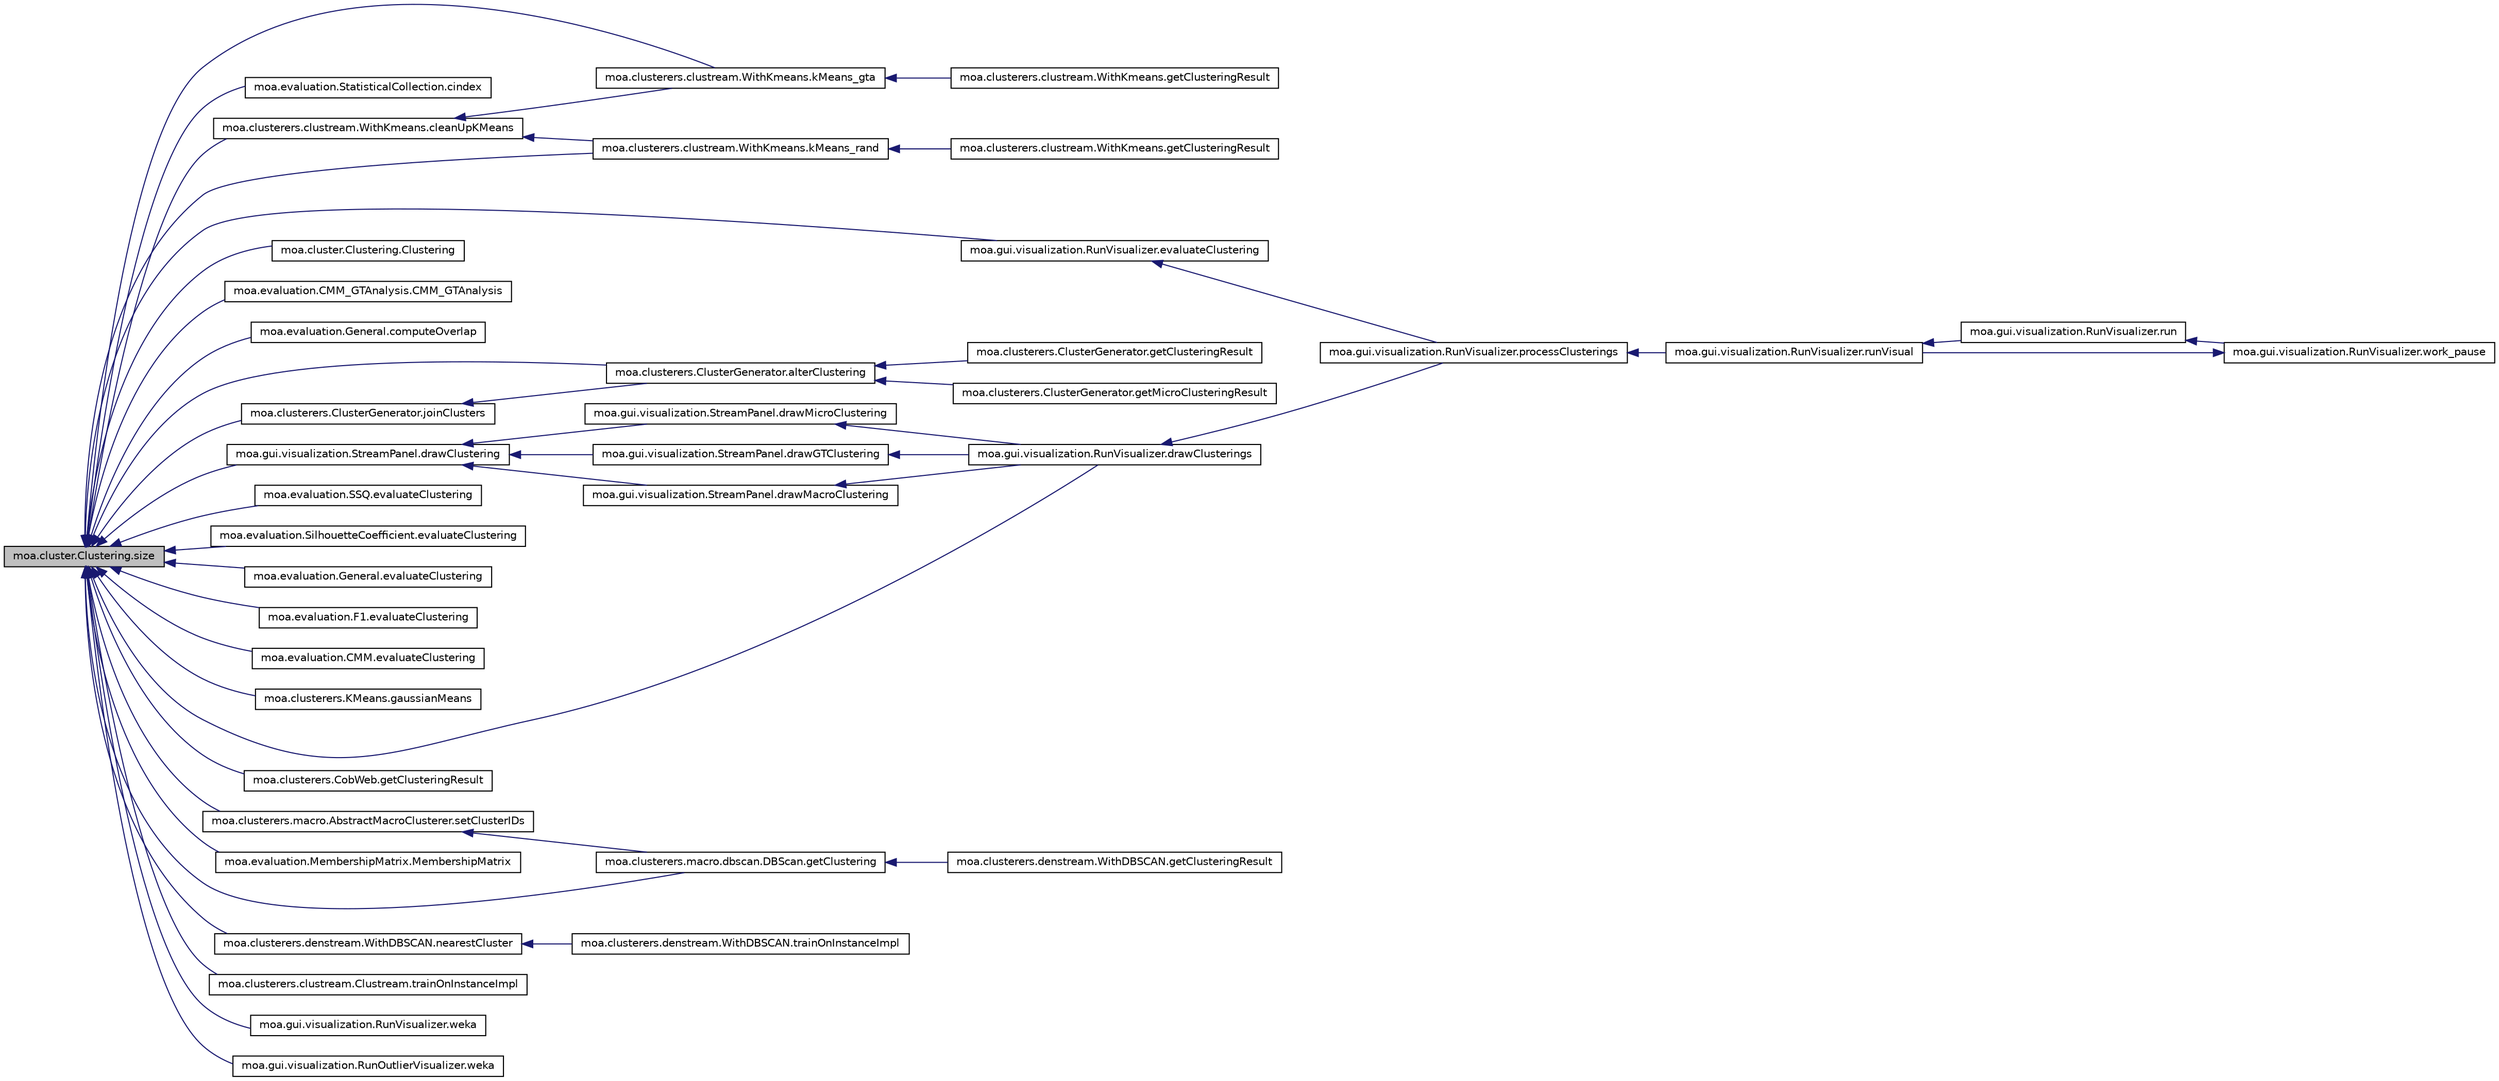 digraph G
{
  edge [fontname="Helvetica",fontsize="10",labelfontname="Helvetica",labelfontsize="10"];
  node [fontname="Helvetica",fontsize="10",shape=record];
  rankdir=LR;
  Node1 [label="moa.cluster.Clustering.size",height=0.2,width=0.4,color="black", fillcolor="grey75", style="filled" fontcolor="black"];
  Node1 -> Node2 [dir=back,color="midnightblue",fontsize="10",style="solid",fontname="Helvetica"];
  Node2 [label="moa.clusterers.ClusterGenerator.alterClustering",height=0.2,width=0.4,color="black", fillcolor="white", style="filled",URL="$classmoa_1_1clusterers_1_1ClusterGenerator.html#aa9e29bb8b41ae1620314b893bededd7f"];
  Node2 -> Node3 [dir=back,color="midnightblue",fontsize="10",style="solid",fontname="Helvetica"];
  Node3 [label="moa.clusterers.ClusterGenerator.getClusteringResult",height=0.2,width=0.4,color="black", fillcolor="white", style="filled",URL="$classmoa_1_1clusterers_1_1ClusterGenerator.html#aca80606f629d508694df3d0fb0d79baf"];
  Node2 -> Node4 [dir=back,color="midnightblue",fontsize="10",style="solid",fontname="Helvetica"];
  Node4 [label="moa.clusterers.ClusterGenerator.getMicroClusteringResult",height=0.2,width=0.4,color="black", fillcolor="white", style="filled",URL="$classmoa_1_1clusterers_1_1ClusterGenerator.html#a6215d938b499e2a77d23d9b2d311cb23"];
  Node1 -> Node5 [dir=back,color="midnightblue",fontsize="10",style="solid",fontname="Helvetica"];
  Node5 [label="moa.evaluation.StatisticalCollection.cindex",height=0.2,width=0.4,color="black", fillcolor="white", style="filled",URL="$classmoa_1_1evaluation_1_1StatisticalCollection.html#afa9235527b2ebfc7ab92938e800fa8e9"];
  Node1 -> Node6 [dir=back,color="midnightblue",fontsize="10",style="solid",fontname="Helvetica"];
  Node6 [label="moa.clusterers.clustream.WithKmeans.cleanUpKMeans",height=0.2,width=0.4,color="black", fillcolor="white", style="filled",URL="$classmoa_1_1clusterers_1_1clustream_1_1WithKmeans.html#ad0c24fc2d4b745e6b8ec3f519d33010b",tooltip="Rearrange the k-means result into a set of CFClusters, cleaning up the redundancies..."];
  Node6 -> Node7 [dir=back,color="midnightblue",fontsize="10",style="solid",fontname="Helvetica"];
  Node7 [label="moa.clusterers.clustream.WithKmeans.kMeans_gta",height=0.2,width=0.4,color="black", fillcolor="white", style="filled",URL="$classmoa_1_1clusterers_1_1clustream_1_1WithKmeans.html#a12cb15e2a4ce6db526147722bb1cfb78",tooltip="k-means of (micro)clusters, with ground-truth-aided initialization."];
  Node7 -> Node8 [dir=back,color="midnightblue",fontsize="10",style="solid",fontname="Helvetica"];
  Node8 [label="moa.clusterers.clustream.WithKmeans.getClusteringResult",height=0.2,width=0.4,color="black", fillcolor="white", style="filled",URL="$classmoa_1_1clusterers_1_1clustream_1_1WithKmeans.html#a9f60a00439545c5cac6e226cb7d8c709"];
  Node6 -> Node9 [dir=back,color="midnightblue",fontsize="10",style="solid",fontname="Helvetica"];
  Node9 [label="moa.clusterers.clustream.WithKmeans.kMeans_rand",height=0.2,width=0.4,color="black", fillcolor="white", style="filled",URL="$classmoa_1_1clusterers_1_1clustream_1_1WithKmeans.html#a29a98db6fec71d1e7e5c588ec5be1c17",tooltip="k-means of (micro)clusters, with randomized initialization."];
  Node9 -> Node10 [dir=back,color="midnightblue",fontsize="10",style="solid",fontname="Helvetica"];
  Node10 [label="moa.clusterers.clustream.WithKmeans.getClusteringResult",height=0.2,width=0.4,color="black", fillcolor="white", style="filled",URL="$classmoa_1_1clusterers_1_1clustream_1_1WithKmeans.html#a6b85e3feac2288ac5f74e9c03a0b70fa"];
  Node1 -> Node11 [dir=back,color="midnightblue",fontsize="10",style="solid",fontname="Helvetica"];
  Node11 [label="moa.cluster.Clustering.Clustering",height=0.2,width=0.4,color="black", fillcolor="white", style="filled",URL="$classmoa_1_1cluster_1_1Clustering.html#ada09cab45d4ef4cffaf9a9afaac09c7a"];
  Node1 -> Node12 [dir=back,color="midnightblue",fontsize="10",style="solid",fontname="Helvetica"];
  Node12 [label="moa.evaluation.CMM_GTAnalysis.CMM_GTAnalysis",height=0.2,width=0.4,color="black", fillcolor="white", style="filled",URL="$classmoa_1_1evaluation_1_1CMM__GTAnalysis.html#af80b5acd2a6d1578a4d3bb13d3e65140"];
  Node1 -> Node13 [dir=back,color="midnightblue",fontsize="10",style="solid",fontname="Helvetica"];
  Node13 [label="moa.evaluation.General.computeOverlap",height=0.2,width=0.4,color="black", fillcolor="white", style="filled",URL="$classmoa_1_1evaluation_1_1General.html#a75456d4a9b8b035cc9d5757e47c8d100"];
  Node1 -> Node14 [dir=back,color="midnightblue",fontsize="10",style="solid",fontname="Helvetica"];
  Node14 [label="moa.gui.visualization.StreamPanel.drawClustering",height=0.2,width=0.4,color="black", fillcolor="white", style="filled",URL="$classmoa_1_1gui_1_1visualization_1_1StreamPanel.html#a168d88c5c0dc4fda9a2495e643bf7207"];
  Node14 -> Node15 [dir=back,color="midnightblue",fontsize="10",style="solid",fontname="Helvetica"];
  Node15 [label="moa.gui.visualization.StreamPanel.drawGTClustering",height=0.2,width=0.4,color="black", fillcolor="white", style="filled",URL="$classmoa_1_1gui_1_1visualization_1_1StreamPanel.html#a8988185291e95b038cc3e2e12e837889"];
  Node15 -> Node16 [dir=back,color="midnightblue",fontsize="10",style="solid",fontname="Helvetica"];
  Node16 [label="moa.gui.visualization.RunVisualizer.drawClusterings",height=0.2,width=0.4,color="black", fillcolor="white", style="filled",URL="$classmoa_1_1gui_1_1visualization_1_1RunVisualizer.html#a1a86658d48e37c8f62929b39a2982ce2"];
  Node16 -> Node17 [dir=back,color="midnightblue",fontsize="10",style="solid",fontname="Helvetica"];
  Node17 [label="moa.gui.visualization.RunVisualizer.processClusterings",height=0.2,width=0.4,color="black", fillcolor="white", style="filled",URL="$classmoa_1_1gui_1_1visualization_1_1RunVisualizer.html#ace13c1243d94edf61592e1d37dd14bd0"];
  Node17 -> Node18 [dir=back,color="midnightblue",fontsize="10",style="solid",fontname="Helvetica"];
  Node18 [label="moa.gui.visualization.RunVisualizer.runVisual",height=0.2,width=0.4,color="black", fillcolor="white", style="filled",URL="$classmoa_1_1gui_1_1visualization_1_1RunVisualizer.html#af40a82de4ae8183b09175d6e7f392203"];
  Node18 -> Node19 [dir=back,color="midnightblue",fontsize="10",style="solid",fontname="Helvetica"];
  Node19 [label="moa.gui.visualization.RunVisualizer.run",height=0.2,width=0.4,color="black", fillcolor="white", style="filled",URL="$classmoa_1_1gui_1_1visualization_1_1RunVisualizer.html#a499a0fbd6f3ec8c5625af2dd15072839"];
  Node19 -> Node20 [dir=back,color="midnightblue",fontsize="10",style="solid",fontname="Helvetica"];
  Node20 [label="moa.gui.visualization.RunVisualizer.work_pause",height=0.2,width=0.4,color="black", fillcolor="white", style="filled",URL="$classmoa_1_1gui_1_1visualization_1_1RunVisualizer.html#ac7da17ff513eaf15f3f2fa147160c580"];
  Node20 -> Node18 [dir=back,color="midnightblue",fontsize="10",style="solid",fontname="Helvetica"];
  Node14 -> Node21 [dir=back,color="midnightblue",fontsize="10",style="solid",fontname="Helvetica"];
  Node21 [label="moa.gui.visualization.StreamPanel.drawMacroClustering",height=0.2,width=0.4,color="black", fillcolor="white", style="filled",URL="$classmoa_1_1gui_1_1visualization_1_1StreamPanel.html#a10683b9b452d85b6b4fdd3802d664e1b"];
  Node21 -> Node16 [dir=back,color="midnightblue",fontsize="10",style="solid",fontname="Helvetica"];
  Node14 -> Node22 [dir=back,color="midnightblue",fontsize="10",style="solid",fontname="Helvetica"];
  Node22 [label="moa.gui.visualization.StreamPanel.drawMicroClustering",height=0.2,width=0.4,color="black", fillcolor="white", style="filled",URL="$classmoa_1_1gui_1_1visualization_1_1StreamPanel.html#af7da024f8470f4258f9a150013fa8253"];
  Node22 -> Node16 [dir=back,color="midnightblue",fontsize="10",style="solid",fontname="Helvetica"];
  Node1 -> Node16 [dir=back,color="midnightblue",fontsize="10",style="solid",fontname="Helvetica"];
  Node1 -> Node23 [dir=back,color="midnightblue",fontsize="10",style="solid",fontname="Helvetica"];
  Node23 [label="moa.gui.visualization.RunVisualizer.evaluateClustering",height=0.2,width=0.4,color="black", fillcolor="white", style="filled",URL="$classmoa_1_1gui_1_1visualization_1_1RunVisualizer.html#ab5024409375ae4abae8f3883d9556e6c"];
  Node23 -> Node17 [dir=back,color="midnightblue",fontsize="10",style="solid",fontname="Helvetica"];
  Node1 -> Node24 [dir=back,color="midnightblue",fontsize="10",style="solid",fontname="Helvetica"];
  Node24 [label="moa.evaluation.SSQ.evaluateClustering",height=0.2,width=0.4,color="black", fillcolor="white", style="filled",URL="$classmoa_1_1evaluation_1_1SSQ.html#afc826ee826e9be0a31034443634d7591"];
  Node1 -> Node25 [dir=back,color="midnightblue",fontsize="10",style="solid",fontname="Helvetica"];
  Node25 [label="moa.evaluation.SilhouetteCoefficient.evaluateClustering",height=0.2,width=0.4,color="black", fillcolor="white", style="filled",URL="$classmoa_1_1evaluation_1_1SilhouetteCoefficient.html#a41a22a42e22f587d300e87b1b0ce0566"];
  Node1 -> Node26 [dir=back,color="midnightblue",fontsize="10",style="solid",fontname="Helvetica"];
  Node26 [label="moa.evaluation.General.evaluateClustering",height=0.2,width=0.4,color="black", fillcolor="white", style="filled",URL="$classmoa_1_1evaluation_1_1General.html#a9d9bc3bbdf04a5cb3020e25aa44d4163"];
  Node1 -> Node27 [dir=back,color="midnightblue",fontsize="10",style="solid",fontname="Helvetica"];
  Node27 [label="moa.evaluation.F1.evaluateClustering",height=0.2,width=0.4,color="black", fillcolor="white", style="filled",URL="$classmoa_1_1evaluation_1_1F1.html#ab84150340e995d9426c20d87f9bcc7f2"];
  Node1 -> Node28 [dir=back,color="midnightblue",fontsize="10",style="solid",fontname="Helvetica"];
  Node28 [label="moa.evaluation.CMM.evaluateClustering",height=0.2,width=0.4,color="black", fillcolor="white", style="filled",URL="$classmoa_1_1evaluation_1_1CMM.html#a10e5730f04b5d05fa6eedfbeb6a737a2"];
  Node1 -> Node29 [dir=back,color="midnightblue",fontsize="10",style="solid",fontname="Helvetica"];
  Node29 [label="moa.clusterers.KMeans.gaussianMeans",height=0.2,width=0.4,color="black", fillcolor="white", style="filled",URL="$classmoa_1_1clusterers_1_1KMeans.html#aed43b4f69d4d94f727982d4b62da0144"];
  Node1 -> Node30 [dir=back,color="midnightblue",fontsize="10",style="solid",fontname="Helvetica"];
  Node30 [label="moa.clusterers.macro.dbscan.DBScan.getClustering",height=0.2,width=0.4,color="black", fillcolor="white", style="filled",URL="$classmoa_1_1clusterers_1_1macro_1_1dbscan_1_1DBScan.html#afc1d9bb37a240d1c8feb84c771c04bf8"];
  Node30 -> Node31 [dir=back,color="midnightblue",fontsize="10",style="solid",fontname="Helvetica"];
  Node31 [label="moa.clusterers.denstream.WithDBSCAN.getClusteringResult",height=0.2,width=0.4,color="black", fillcolor="white", style="filled",URL="$classmoa_1_1clusterers_1_1denstream_1_1WithDBSCAN.html#aa20703dd9e1103106ed8cba31323dd1b"];
  Node1 -> Node32 [dir=back,color="midnightblue",fontsize="10",style="solid",fontname="Helvetica"];
  Node32 [label="moa.clusterers.CobWeb.getClusteringResult",height=0.2,width=0.4,color="black", fillcolor="white", style="filled",URL="$classmoa_1_1clusterers_1_1CobWeb.html#ad3b918e628fbb7b660dbae17a9bbf0c0"];
  Node1 -> Node33 [dir=back,color="midnightblue",fontsize="10",style="solid",fontname="Helvetica"];
  Node33 [label="moa.clusterers.ClusterGenerator.joinClusters",height=0.2,width=0.4,color="black", fillcolor="white", style="filled",URL="$classmoa_1_1clusterers_1_1ClusterGenerator.html#a74d130a881ec2dc43141587b0fb71e40"];
  Node33 -> Node2 [dir=back,color="midnightblue",fontsize="10",style="solid",fontname="Helvetica"];
  Node1 -> Node7 [dir=back,color="midnightblue",fontsize="10",style="solid",fontname="Helvetica"];
  Node1 -> Node9 [dir=back,color="midnightblue",fontsize="10",style="solid",fontname="Helvetica"];
  Node1 -> Node34 [dir=back,color="midnightblue",fontsize="10",style="solid",fontname="Helvetica"];
  Node34 [label="moa.evaluation.MembershipMatrix.MembershipMatrix",height=0.2,width=0.4,color="black", fillcolor="white", style="filled",URL="$classmoa_1_1evaluation_1_1MembershipMatrix.html#ad4900410c2f451c9941d1cd6a5460078"];
  Node1 -> Node35 [dir=back,color="midnightblue",fontsize="10",style="solid",fontname="Helvetica"];
  Node35 [label="moa.clusterers.denstream.WithDBSCAN.nearestCluster",height=0.2,width=0.4,color="black", fillcolor="white", style="filled",URL="$classmoa_1_1clusterers_1_1denstream_1_1WithDBSCAN.html#afd0b169ab173c5b2880d16a9b124b994"];
  Node35 -> Node36 [dir=back,color="midnightblue",fontsize="10",style="solid",fontname="Helvetica"];
  Node36 [label="moa.clusterers.denstream.WithDBSCAN.trainOnInstanceImpl",height=0.2,width=0.4,color="black", fillcolor="white", style="filled",URL="$classmoa_1_1clusterers_1_1denstream_1_1WithDBSCAN.html#a7fffb637cae34111bae7491eebfc9943"];
  Node1 -> Node37 [dir=back,color="midnightblue",fontsize="10",style="solid",fontname="Helvetica"];
  Node37 [label="moa.clusterers.macro.AbstractMacroClusterer.setClusterIDs",height=0.2,width=0.4,color="black", fillcolor="white", style="filled",URL="$classmoa_1_1clusterers_1_1macro_1_1AbstractMacroClusterer.html#ad71644e9f6be76c1f4525ecca2f04938"];
  Node37 -> Node30 [dir=back,color="midnightblue",fontsize="10",style="solid",fontname="Helvetica"];
  Node1 -> Node38 [dir=back,color="midnightblue",fontsize="10",style="solid",fontname="Helvetica"];
  Node38 [label="moa.clusterers.clustream.Clustream.trainOnInstanceImpl",height=0.2,width=0.4,color="black", fillcolor="white", style="filled",URL="$classmoa_1_1clusterers_1_1clustream_1_1Clustream.html#a782a32f44588dabdf069fde6f053798b"];
  Node1 -> Node39 [dir=back,color="midnightblue",fontsize="10",style="solid",fontname="Helvetica"];
  Node39 [label="moa.gui.visualization.RunVisualizer.weka",height=0.2,width=0.4,color="black", fillcolor="white", style="filled",URL="$classmoa_1_1gui_1_1visualization_1_1RunVisualizer.html#a0cd94dd97b5e086fbaa048982f495aa5"];
  Node1 -> Node40 [dir=back,color="midnightblue",fontsize="10",style="solid",fontname="Helvetica"];
  Node40 [label="moa.gui.visualization.RunOutlierVisualizer.weka",height=0.2,width=0.4,color="black", fillcolor="white", style="filled",URL="$classmoa_1_1gui_1_1visualization_1_1RunOutlierVisualizer.html#ae573c2780bf16143f1d6734830f632fe"];
}
